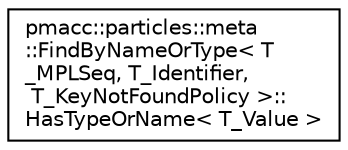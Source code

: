 digraph "Graphical Class Hierarchy"
{
 // LATEX_PDF_SIZE
  edge [fontname="Helvetica",fontsize="10",labelfontname="Helvetica",labelfontsize="10"];
  node [fontname="Helvetica",fontsize="10",shape=record];
  rankdir="LR";
  Node0 [label="pmacc::particles::meta\l::FindByNameOrType\< T\l_MPLSeq, T_Identifier,\l T_KeyNotFoundPolicy \>::\lHasTypeOrName\< T_Value \>",height=0.2,width=0.4,color="black", fillcolor="white", style="filled",URL="$structpmacc_1_1particles_1_1meta_1_1_find_by_name_or_type_1_1_has_type_or_name.html",tooltip=" "];
}
